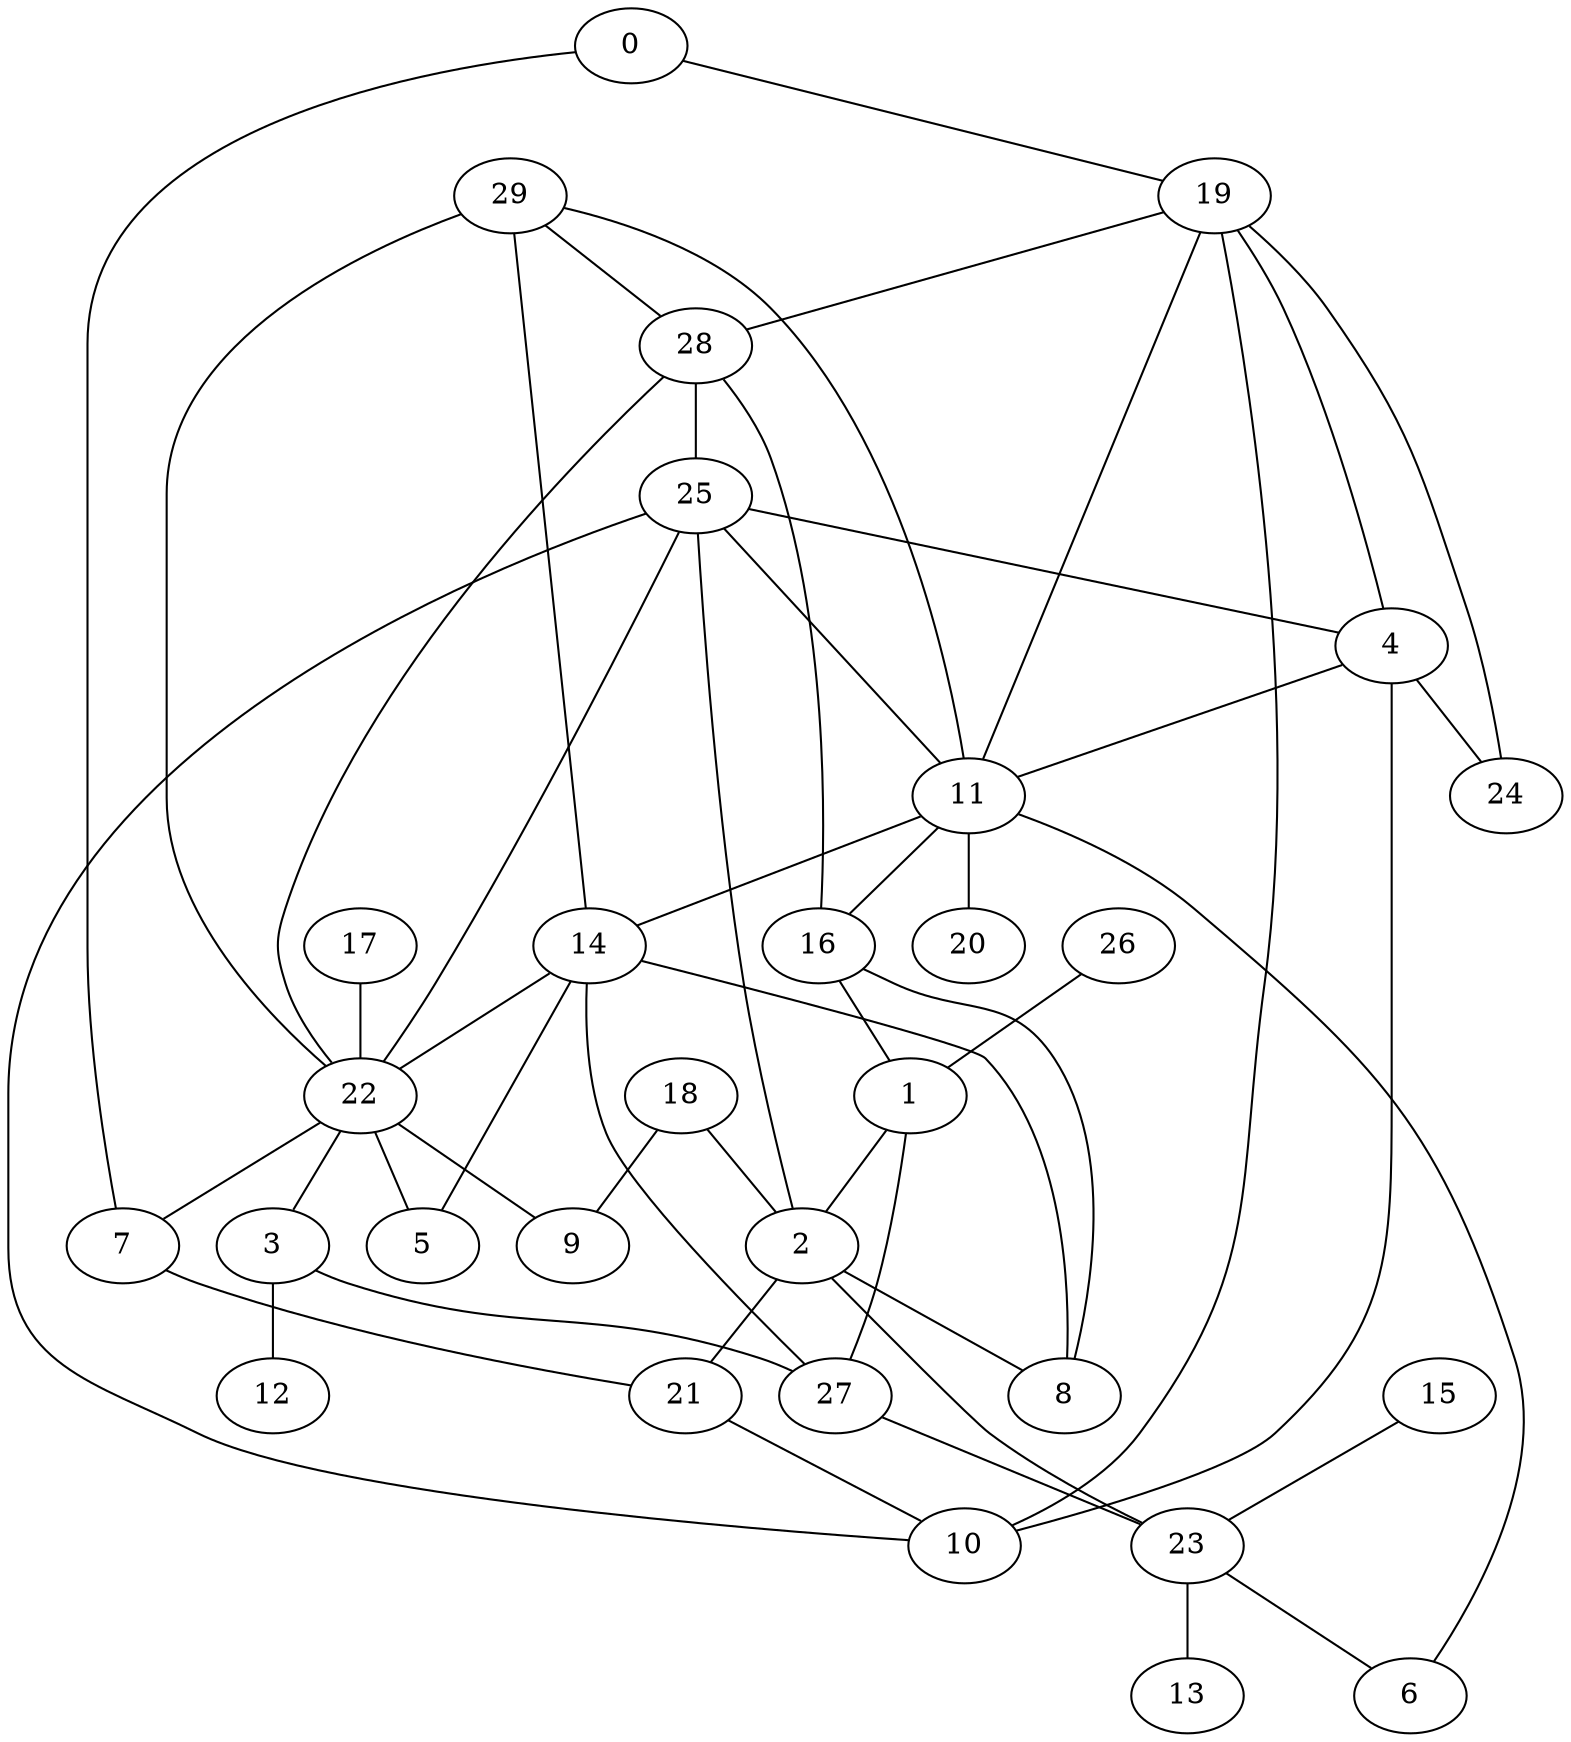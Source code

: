 graph grafoErdos_Renyi_30_53  {
0;
1;
2;
3;
4;
5;
6;
7;
8;
9;
10;
11;
12;
13;
14;
15;
16;
17;
18;
19;
20;
21;
22;
23;
24;
25;
26;
27;
28;
29;
22 -- 9;
11 -- 19;
15 -- 23;
29 -- 28;
28 -- 16;
18 -- 2;
28 -- 22;
23 -- 13;
25 -- 22;
7 -- 0;
25 -- 2;
17 -- 22;
14 -- 8;
7 -- 21;
11 -- 16;
22 -- 5;
1 -- 27;
26 -- 1;
3 -- 27;
27 -- 14;
4 -- 24;
28 -- 25;
6 -- 11;
3 -- 12;
11 -- 20;
14 -- 5;
16 -- 1;
14 -- 22;
25 -- 11;
2 -- 21;
11 -- 14;
29 -- 14;
2 -- 8;
4 -- 10;
23 -- 6;
18 -- 9;
25 -- 10;
29 -- 11;
19 -- 4;
21 -- 10;
22 -- 3;
25 -- 4;
16 -- 8;
0 -- 19;
4 -- 11;
10 -- 19;
19 -- 28;
29 -- 22;
2 -- 23;
24 -- 19;
1 -- 2;
27 -- 23;
22 -- 7;
}